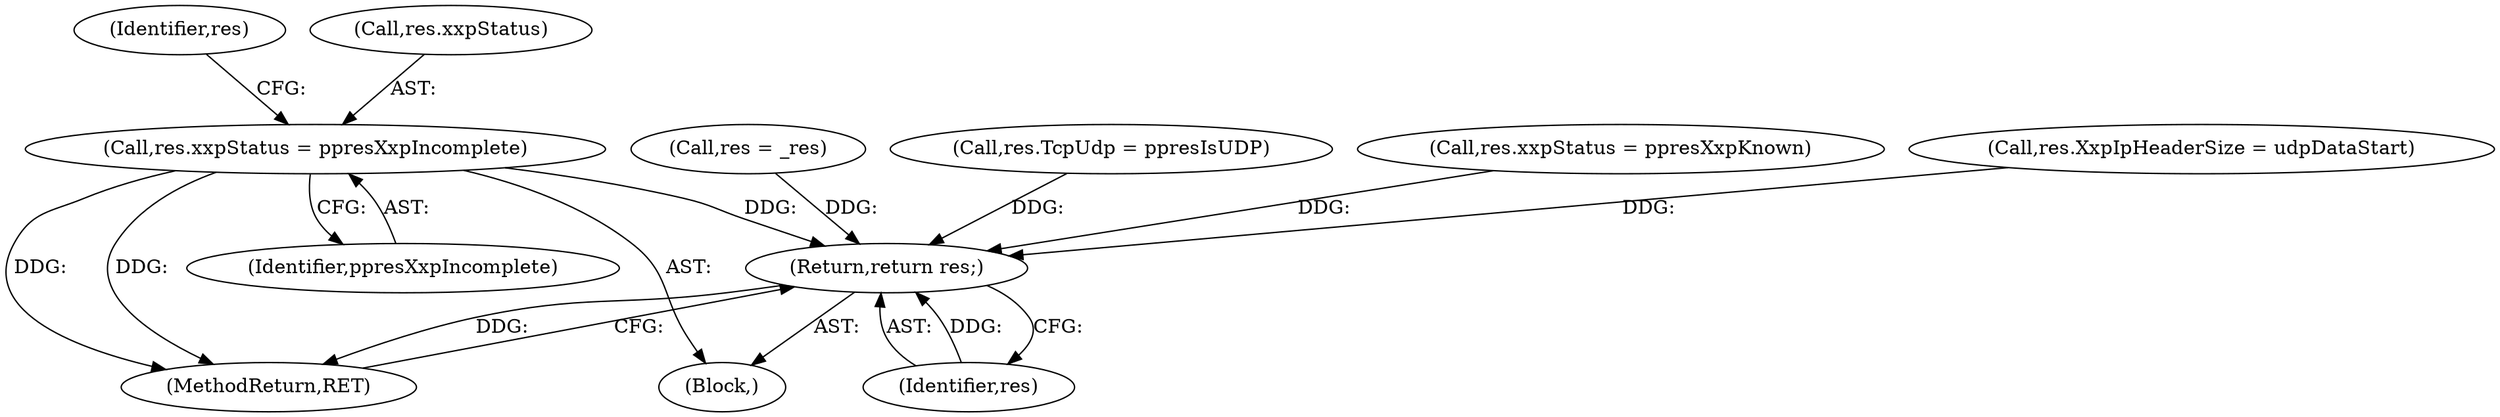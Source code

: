 digraph "1_kvm-guest-drivers-windows_fbfa4d1083ea84c5429992ca3e996d7d4fbc8238_2@del" {
"1000117" [label="(Call,res.xxpStatus = ppresXxpIncomplete)"];
"1000164" [label="(Return,return res;)"];
"1000117" [label="(Call,res.xxpStatus = ppresXxpIncomplete)"];
"1000124" [label="(Identifier,res)"];
"1000107" [label="(Call,res = _res)"];
"1000164" [label="(Return,return res;)"];
"1000122" [label="(Call,res.TcpUdp = ppresIsUDP)"];
"1000105" [label="(Block,)"];
"1000152" [label="(Call,res.xxpStatus = ppresXxpKnown)"];
"1000165" [label="(Identifier,res)"];
"1000121" [label="(Identifier,ppresXxpIncomplete)"];
"1000166" [label="(MethodReturn,RET)"];
"1000127" [label="(Call,res.XxpIpHeaderSize = udpDataStart)"];
"1000118" [label="(Call,res.xxpStatus)"];
"1000117" -> "1000105"  [label="AST: "];
"1000117" -> "1000121"  [label="CFG: "];
"1000118" -> "1000117"  [label="AST: "];
"1000121" -> "1000117"  [label="AST: "];
"1000124" -> "1000117"  [label="CFG: "];
"1000117" -> "1000166"  [label="DDG: "];
"1000117" -> "1000166"  [label="DDG: "];
"1000117" -> "1000164"  [label="DDG: "];
"1000164" -> "1000105"  [label="AST: "];
"1000164" -> "1000165"  [label="CFG: "];
"1000165" -> "1000164"  [label="AST: "];
"1000166" -> "1000164"  [label="CFG: "];
"1000164" -> "1000166"  [label="DDG: "];
"1000165" -> "1000164"  [label="DDG: "];
"1000107" -> "1000164"  [label="DDG: "];
"1000122" -> "1000164"  [label="DDG: "];
"1000152" -> "1000164"  [label="DDG: "];
"1000127" -> "1000164"  [label="DDG: "];
}
